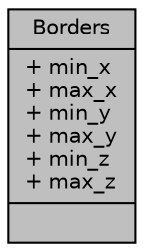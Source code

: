digraph "Borders"
{
  edge [fontname="Helvetica",fontsize="10",labelfontname="Helvetica",labelfontsize="10"];
  node [fontname="Helvetica",fontsize="10",shape=record];
  Node1 [label="{Borders\n|+ min_x\l+ max_x\l+ min_y\l+ max_y\l+ min_z\l+ max_z\l|}",height=0.2,width=0.4,color="black", fillcolor="grey75", style="filled", fontcolor="black"];
}
